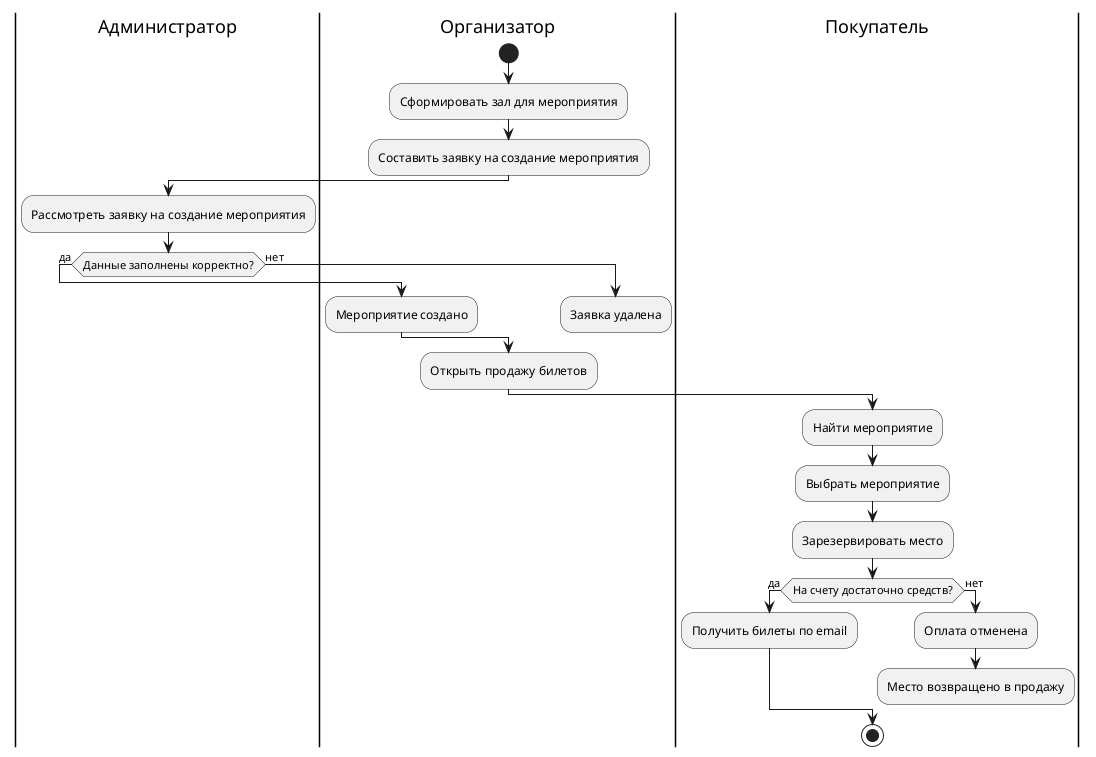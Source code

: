 @startuml ActitvityDiagramm
|Администратор|

|Организатор|
start
:Сформировать зал для мероприятия;
:Составить заявку на создание мероприятия;

|Администратор|
:Рассмотреть заявку на создание мероприятия;
if (Данные заполнены корректно?) then (да)

|Организатор|
:Мероприятие создано;
else (нет)
:Заявка удалена;
detach
endif
:Открыть продажу билетов;

|Покупатель|
:Найти мероприятие;
:Выбрать мероприятие;
:Зарезервировать место;
if (На счету достаточно средств?) then (да)
:Получить билеты по email;
else (нет)
:Оплата отменена;
:Место возвращено в продажу;
detach
endif

stop
@enduml